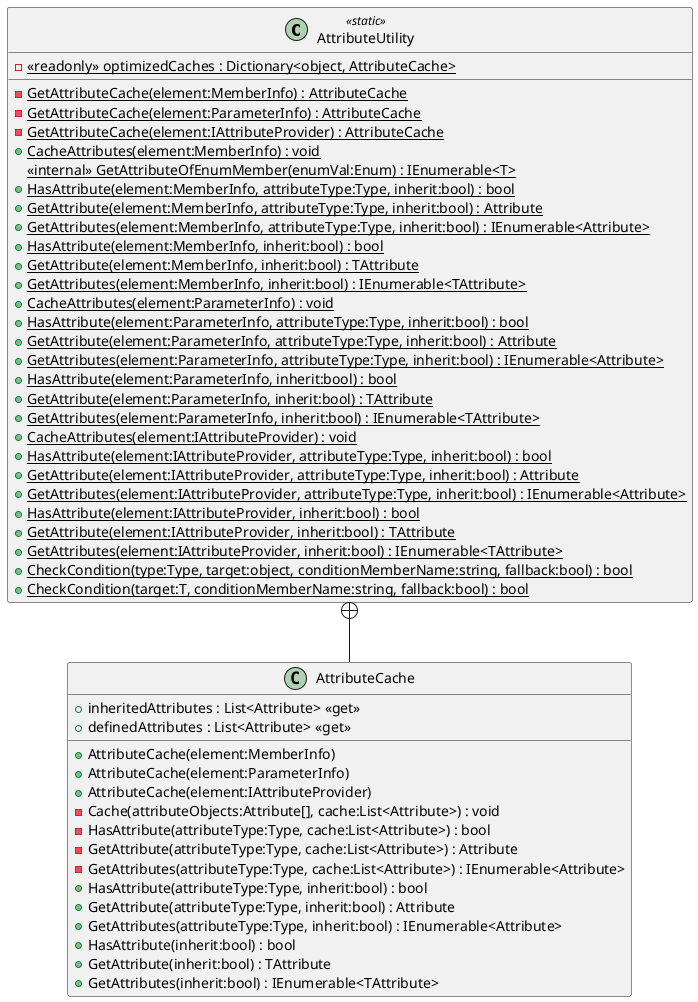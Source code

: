 @startuml
class AttributeUtility <<static>> {
    - {static} <<readonly>> optimizedCaches : Dictionary<object, AttributeCache>
    - {static} GetAttributeCache(element:MemberInfo) : AttributeCache
    - {static} GetAttributeCache(element:ParameterInfo) : AttributeCache
    - {static} GetAttributeCache(element:IAttributeProvider) : AttributeCache
    + {static} CacheAttributes(element:MemberInfo) : void
    <<internal>> {static} GetAttributeOfEnumMember(enumVal:Enum) : IEnumerable<T>
    + {static} HasAttribute(element:MemberInfo, attributeType:Type, inherit:bool) : bool
    + {static} GetAttribute(element:MemberInfo, attributeType:Type, inherit:bool) : Attribute
    + {static} GetAttributes(element:MemberInfo, attributeType:Type, inherit:bool) : IEnumerable<Attribute>
    + {static} HasAttribute(element:MemberInfo, inherit:bool) : bool
    + {static} GetAttribute(element:MemberInfo, inherit:bool) : TAttribute
    + {static} GetAttributes(element:MemberInfo, inherit:bool) : IEnumerable<TAttribute>
    + {static} CacheAttributes(element:ParameterInfo) : void
    + {static} HasAttribute(element:ParameterInfo, attributeType:Type, inherit:bool) : bool
    + {static} GetAttribute(element:ParameterInfo, attributeType:Type, inherit:bool) : Attribute
    + {static} GetAttributes(element:ParameterInfo, attributeType:Type, inherit:bool) : IEnumerable<Attribute>
    + {static} HasAttribute(element:ParameterInfo, inherit:bool) : bool
    + {static} GetAttribute(element:ParameterInfo, inherit:bool) : TAttribute
    + {static} GetAttributes(element:ParameterInfo, inherit:bool) : IEnumerable<TAttribute>
    + {static} CacheAttributes(element:IAttributeProvider) : void
    + {static} HasAttribute(element:IAttributeProvider, attributeType:Type, inherit:bool) : bool
    + {static} GetAttribute(element:IAttributeProvider, attributeType:Type, inherit:bool) : Attribute
    + {static} GetAttributes(element:IAttributeProvider, attributeType:Type, inherit:bool) : IEnumerable<Attribute>
    + {static} HasAttribute(element:IAttributeProvider, inherit:bool) : bool
    + {static} GetAttribute(element:IAttributeProvider, inherit:bool) : TAttribute
    + {static} GetAttributes(element:IAttributeProvider, inherit:bool) : IEnumerable<TAttribute>
    + {static} CheckCondition(type:Type, target:object, conditionMemberName:string, fallback:bool) : bool
    + {static} CheckCondition(target:T, conditionMemberName:string, fallback:bool) : bool
}
class AttributeCache {
    + inheritedAttributes : List<Attribute> <<get>>
    + definedAttributes : List<Attribute> <<get>>
    + AttributeCache(element:MemberInfo)
    + AttributeCache(element:ParameterInfo)
    + AttributeCache(element:IAttributeProvider)
    - Cache(attributeObjects:Attribute[], cache:List<Attribute>) : void
    - HasAttribute(attributeType:Type, cache:List<Attribute>) : bool
    - GetAttribute(attributeType:Type, cache:List<Attribute>) : Attribute
    - GetAttributes(attributeType:Type, cache:List<Attribute>) : IEnumerable<Attribute>
    + HasAttribute(attributeType:Type, inherit:bool) : bool
    + GetAttribute(attributeType:Type, inherit:bool) : Attribute
    + GetAttributes(attributeType:Type, inherit:bool) : IEnumerable<Attribute>
    + HasAttribute(inherit:bool) : bool
    + GetAttribute(inherit:bool) : TAttribute
    + GetAttributes(inherit:bool) : IEnumerable<TAttribute>
}
AttributeUtility +-- AttributeCache
@enduml
